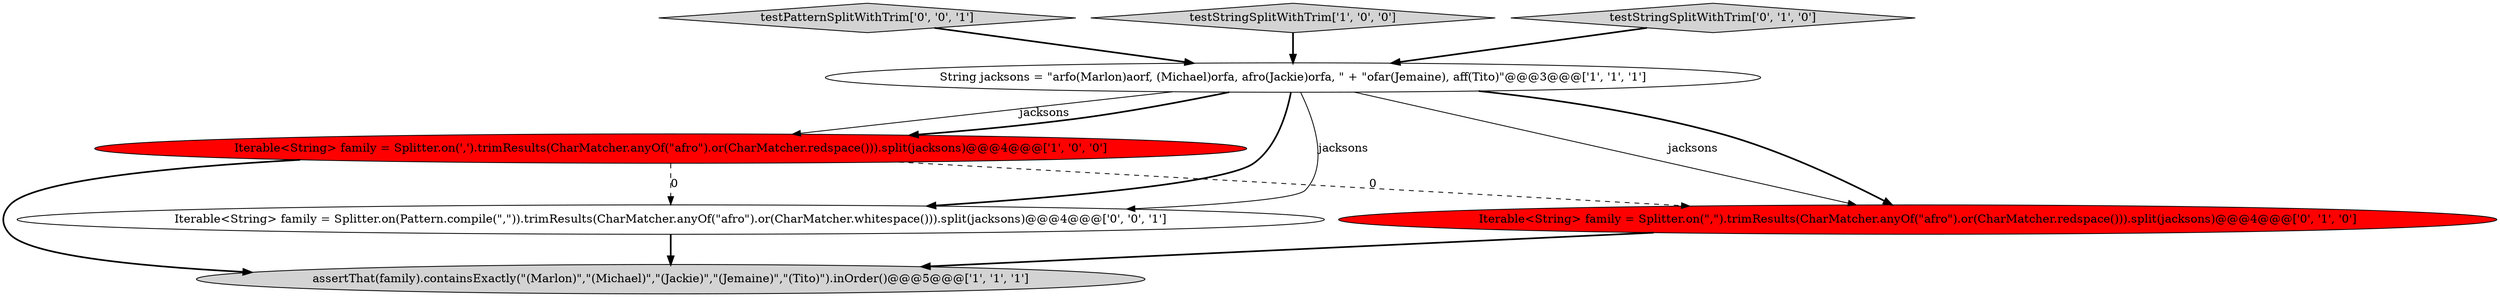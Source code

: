 digraph {
3 [style = filled, label = "String jacksons = \"arfo(Marlon)aorf, (Michael)orfa, afro(Jackie)orfa, \" + \"ofar(Jemaine), aff(Tito)\"@@@3@@@['1', '1', '1']", fillcolor = white, shape = ellipse image = "AAA0AAABBB1BBB"];
0 [style = filled, label = "Iterable<String> family = Splitter.on(',').trimResults(CharMatcher.anyOf(\"afro\").or(CharMatcher.redspace())).split(jacksons)@@@4@@@['1', '0', '0']", fillcolor = red, shape = ellipse image = "AAA1AAABBB1BBB"];
2 [style = filled, label = "assertThat(family).containsExactly(\"(Marlon)\",\"(Michael)\",\"(Jackie)\",\"(Jemaine)\",\"(Tito)\").inOrder()@@@5@@@['1', '1', '1']", fillcolor = lightgray, shape = ellipse image = "AAA0AAABBB1BBB"];
6 [style = filled, label = "Iterable<String> family = Splitter.on(Pattern.compile(\",\")).trimResults(CharMatcher.anyOf(\"afro\").or(CharMatcher.whitespace())).split(jacksons)@@@4@@@['0', '0', '1']", fillcolor = white, shape = ellipse image = "AAA0AAABBB3BBB"];
4 [style = filled, label = "Iterable<String> family = Splitter.on(\",\").trimResults(CharMatcher.anyOf(\"afro\").or(CharMatcher.redspace())).split(jacksons)@@@4@@@['0', '1', '0']", fillcolor = red, shape = ellipse image = "AAA1AAABBB2BBB"];
7 [style = filled, label = "testPatternSplitWithTrim['0', '0', '1']", fillcolor = lightgray, shape = diamond image = "AAA0AAABBB3BBB"];
1 [style = filled, label = "testStringSplitWithTrim['1', '0', '0']", fillcolor = lightgray, shape = diamond image = "AAA0AAABBB1BBB"];
5 [style = filled, label = "testStringSplitWithTrim['0', '1', '0']", fillcolor = lightgray, shape = diamond image = "AAA0AAABBB2BBB"];
1->3 [style = bold, label=""];
3->0 [style = solid, label="jacksons"];
5->3 [style = bold, label=""];
3->6 [style = bold, label=""];
7->3 [style = bold, label=""];
0->4 [style = dashed, label="0"];
0->6 [style = dashed, label="0"];
3->4 [style = solid, label="jacksons"];
4->2 [style = bold, label=""];
3->4 [style = bold, label=""];
3->6 [style = solid, label="jacksons"];
3->0 [style = bold, label=""];
0->2 [style = bold, label=""];
6->2 [style = bold, label=""];
}
